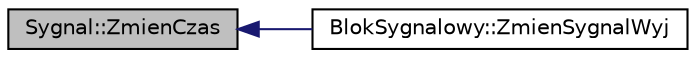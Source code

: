 digraph G
{
  edge [fontname="Helvetica",fontsize="10",labelfontname="Helvetica",labelfontsize="10"];
  node [fontname="Helvetica",fontsize="10",shape=record];
  rankdir="LR";
  Node1 [label="Sygnal::ZmienCzas",height=0.2,width=0.4,color="black", fillcolor="grey75", style="filled" fontcolor="black"];
  Node1 -> Node2 [dir="back",color="midnightblue",fontsize="10",style="solid",fontname="Helvetica"];
  Node2 [label="BlokSygnalowy::ZmienSygnalWyj",height=0.2,width=0.4,color="black", fillcolor="white", style="filled",URL="$class_blok_sygnalowy.html#a505edf07dd0097da4d153d6e4261750d",tooltip="Zmienia wartość sygnału, który widoczny jest na wyjściu bloku."];
}
